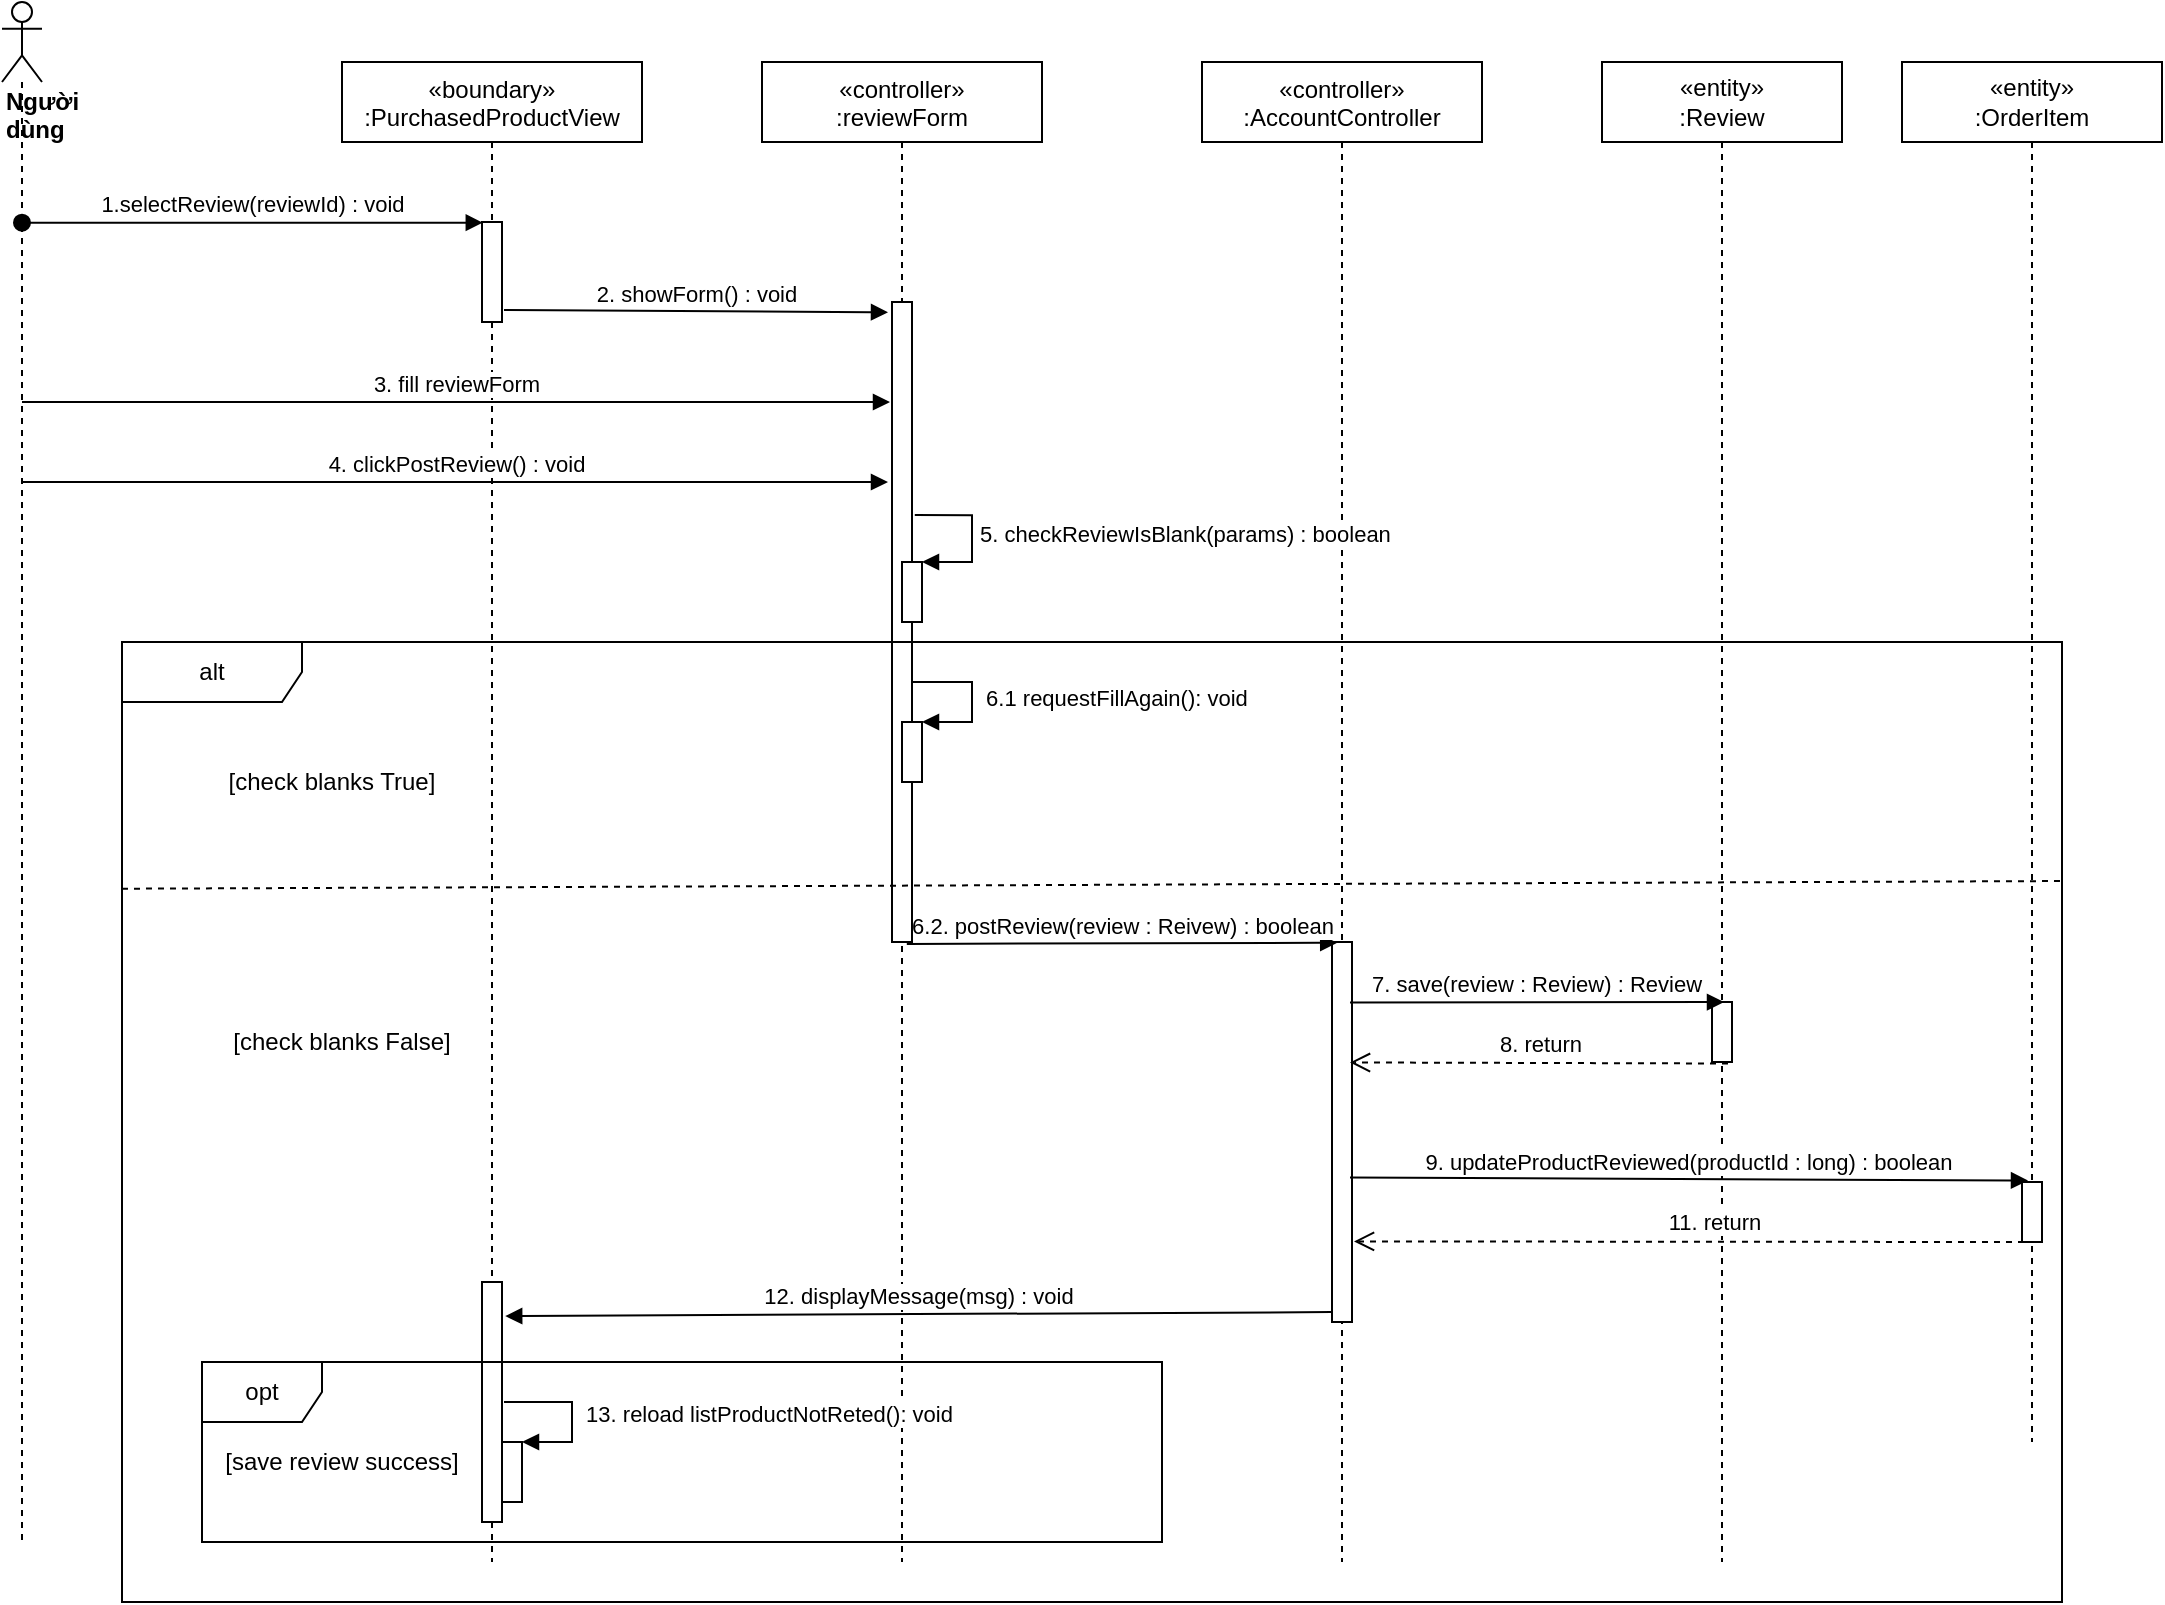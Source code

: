 <mxfile version="14.8.2" type="device"><diagram id="kgpKYQtTHZ0yAKxKKP6v" name="Page-1"><mxGraphModel dx="1038" dy="521" grid="1" gridSize="10" guides="1" tooltips="1" connect="1" arrows="1" fold="1" page="1" pageScale="1" pageWidth="850" pageHeight="1100" math="0" shadow="0"><root><mxCell id="0"/><mxCell id="1" parent="0"/><mxCell id="iVe8n8jMxYPN2y0XGjnA-1" value="«boundary»&#10;:PurchasedProductView" style="shape=umlLifeline;perimeter=lifelinePerimeter;container=1;collapsible=0;recursiveResize=0;rounded=0;shadow=0;strokeWidth=1;" parent="1" vertex="1"><mxGeometry x="250" y="80" width="150" height="750" as="geometry"/></mxCell><mxCell id="iVe8n8jMxYPN2y0XGjnA-2" value="" style="html=1;points=[];perimeter=orthogonalPerimeter;" parent="iVe8n8jMxYPN2y0XGjnA-1" vertex="1"><mxGeometry x="70" y="80" width="10" height="50" as="geometry"/></mxCell><mxCell id="iVe8n8jMxYPN2y0XGjnA-3" value="«controller»&#10;:AccountController" style="shape=umlLifeline;perimeter=lifelinePerimeter;container=1;collapsible=0;recursiveResize=0;rounded=0;shadow=0;strokeWidth=1;size=40;" parent="1" vertex="1"><mxGeometry x="680" y="80" width="140" height="750" as="geometry"/></mxCell><mxCell id="iVe8n8jMxYPN2y0XGjnA-4" value="" style="points=[];perimeter=orthogonalPerimeter;rounded=0;shadow=0;strokeWidth=1;" parent="iVe8n8jMxYPN2y0XGjnA-3" vertex="1"><mxGeometry x="65" y="440" width="10" height="190" as="geometry"/></mxCell><mxCell id="iVe8n8jMxYPN2y0XGjnA-5" value="&lt;div&gt;&lt;b&gt;Người dùng&lt;/b&gt;&lt;/div&gt;" style="shape=umlLifeline;participant=umlActor;perimeter=lifelinePerimeter;whiteSpace=wrap;html=1;container=1;collapsible=0;recursiveResize=0;verticalAlign=top;spacingTop=36;outlineConnect=0;align=left;" parent="1" vertex="1"><mxGeometry x="80" y="50" width="20" height="770" as="geometry"/></mxCell><mxCell id="iVe8n8jMxYPN2y0XGjnA-6" value="1.selectReview(reviewId) : void" style="html=1;verticalAlign=bottom;startArrow=oval;startFill=1;endArrow=block;startSize=8;entryX=0.04;entryY=0.007;entryDx=0;entryDy=0;entryPerimeter=0;" parent="1" source="iVe8n8jMxYPN2y0XGjnA-5" target="iVe8n8jMxYPN2y0XGjnA-2" edge="1"><mxGeometry width="60" relative="1" as="geometry"><mxPoint x="400" y="230" as="sourcePoint"/><mxPoint x="283" y="160" as="targetPoint"/></mxGeometry></mxCell><mxCell id="iVe8n8jMxYPN2y0XGjnA-7" value="&lt;span&gt;«entity»&lt;br&gt;&lt;/span&gt;:Review" style="shape=umlLifeline;perimeter=lifelinePerimeter;whiteSpace=wrap;html=1;container=1;collapsible=0;recursiveResize=0;outlineConnect=0;" parent="1" vertex="1"><mxGeometry x="880" y="80" width="120" height="750" as="geometry"/></mxCell><mxCell id="iVe8n8jMxYPN2y0XGjnA-8" value="" style="points=[];perimeter=orthogonalPerimeter;rounded=0;shadow=0;strokeWidth=1;" parent="iVe8n8jMxYPN2y0XGjnA-7" vertex="1"><mxGeometry x="55" y="470" width="10" height="30" as="geometry"/></mxCell><mxCell id="iVe8n8jMxYPN2y0XGjnA-9" value="7. save(review : Review) : Review" style="html=1;verticalAlign=bottom;endArrow=block;entryX=0.6;entryY=0;entryDx=0;entryDy=0;entryPerimeter=0;exitX=0.9;exitY=0.159;exitDx=0;exitDy=0;exitPerimeter=0;" parent="1" source="iVe8n8jMxYPN2y0XGjnA-4" target="iVe8n8jMxYPN2y0XGjnA-8" edge="1"><mxGeometry width="80" relative="1" as="geometry"><mxPoint x="884" y="500" as="sourcePoint"/><mxPoint x="840" y="430" as="targetPoint"/></mxGeometry></mxCell><mxCell id="iVe8n8jMxYPN2y0XGjnA-10" value="8. return" style="html=1;verticalAlign=bottom;endArrow=open;dashed=1;endSize=8;exitX=0.8;exitY=1.025;exitDx=0;exitDy=0;exitPerimeter=0;entryX=0.9;entryY=0.317;entryDx=0;entryDy=0;entryPerimeter=0;" parent="1" source="iVe8n8jMxYPN2y0XGjnA-8" target="iVe8n8jMxYPN2y0XGjnA-4" edge="1"><mxGeometry relative="1" as="geometry"><mxPoint x="840" y="430" as="sourcePoint"/><mxPoint x="770" y="581" as="targetPoint"/></mxGeometry></mxCell><mxCell id="iVe8n8jMxYPN2y0XGjnA-11" value="3. fill reviewForm" style="html=1;verticalAlign=bottom;endArrow=block;" parent="1" source="iVe8n8jMxYPN2y0XGjnA-5" edge="1"><mxGeometry width="80" relative="1" as="geometry"><mxPoint x="400" y="340" as="sourcePoint"/><mxPoint x="524" y="250" as="targetPoint"/></mxGeometry></mxCell><mxCell id="iVe8n8jMxYPN2y0XGjnA-12" value="6.2. postReview(review : Reivew) : boolean" style="html=1;verticalAlign=bottom;endArrow=block;entryX=0.26;entryY=0.002;entryDx=0;entryDy=0;entryPerimeter=0;exitX=0.74;exitY=1.003;exitDx=0;exitDy=0;exitPerimeter=0;" parent="1" source="iVe8n8jMxYPN2y0XGjnA-20" target="iVe8n8jMxYPN2y0XGjnA-4" edge="1"><mxGeometry width="80" relative="1" as="geometry"><mxPoint x="550" y="460" as="sourcePoint"/><mxPoint x="610" y="440" as="targetPoint"/></mxGeometry></mxCell><mxCell id="iVe8n8jMxYPN2y0XGjnA-13" value="4. clickPostReview() : void" style="html=1;verticalAlign=bottom;endArrow=block;" parent="1" source="iVe8n8jMxYPN2y0XGjnA-5" edge="1"><mxGeometry width="80" relative="1" as="geometry"><mxPoint x="420" y="440" as="sourcePoint"/><mxPoint x="523" y="290" as="targetPoint"/></mxGeometry></mxCell><mxCell id="iVe8n8jMxYPN2y0XGjnA-14" value="&lt;span&gt;«entity»&lt;br&gt;&lt;/span&gt;:OrderItem" style="shape=umlLifeline;perimeter=lifelinePerimeter;whiteSpace=wrap;html=1;container=1;collapsible=0;recursiveResize=0;outlineConnect=0;" parent="1" vertex="1"><mxGeometry x="1030" y="80" width="130" height="690" as="geometry"/></mxCell><mxCell id="iVe8n8jMxYPN2y0XGjnA-15" value="" style="points=[];perimeter=orthogonalPerimeter;rounded=0;shadow=0;strokeWidth=1;" parent="iVe8n8jMxYPN2y0XGjnA-14" vertex="1"><mxGeometry x="60" y="560" width="10" height="30" as="geometry"/></mxCell><mxCell id="iVe8n8jMxYPN2y0XGjnA-16" value="9. updateProductReviewed(productId : long) : boolean" style="html=1;verticalAlign=bottom;endArrow=block;entryX=0.3;entryY=-0.025;entryDx=0;entryDy=0;entryPerimeter=0;exitX=0.9;exitY=0.62;exitDx=0;exitDy=0;exitPerimeter=0;" parent="1" source="iVe8n8jMxYPN2y0XGjnA-4" target="iVe8n8jMxYPN2y0XGjnA-15" edge="1"><mxGeometry width="80" relative="1" as="geometry"><mxPoint x="770" y="639" as="sourcePoint"/><mxPoint x="990" y="523" as="targetPoint"/></mxGeometry></mxCell><mxCell id="iVe8n8jMxYPN2y0XGjnA-17" value="11. return" style="html=1;verticalAlign=bottom;endArrow=open;dashed=1;endSize=8;exitX=0.1;exitY=1;exitDx=0;exitDy=0;exitPerimeter=0;entryX=1.1;entryY=0.788;entryDx=0;entryDy=0;entryPerimeter=0;" parent="1" source="iVe8n8jMxYPN2y0XGjnA-15" target="iVe8n8jMxYPN2y0XGjnA-4" edge="1"><mxGeometry x="-0.071" y="-1" relative="1" as="geometry"><mxPoint x="740" y="530" as="sourcePoint"/><mxPoint x="660" y="530" as="targetPoint"/><mxPoint as="offset"/></mxGeometry></mxCell><mxCell id="iVe8n8jMxYPN2y0XGjnA-18" value="«controller»&#10;:reviewForm" style="shape=umlLifeline;perimeter=lifelinePerimeter;container=1;collapsible=0;recursiveResize=0;rounded=0;shadow=0;strokeWidth=1;size=40;" parent="1" vertex="1"><mxGeometry x="460" y="80" width="140" height="750" as="geometry"/></mxCell><mxCell id="iVe8n8jMxYPN2y0XGjnA-19" value="2. showForm() : void" style="html=1;verticalAlign=bottom;endArrow=block;exitX=1.1;exitY=0.88;exitDx=0;exitDy=0;exitPerimeter=0;entryX=-0.2;entryY=0.016;entryDx=0;entryDy=0;entryPerimeter=0;" parent="1" source="iVe8n8jMxYPN2y0XGjnA-2" target="iVe8n8jMxYPN2y0XGjnA-20" edge="1"><mxGeometry width="80" relative="1" as="geometry"><mxPoint x="520" y="230" as="sourcePoint"/><mxPoint x="500" y="230" as="targetPoint"/></mxGeometry></mxCell><mxCell id="iVe8n8jMxYPN2y0XGjnA-20" value="" style="html=1;points=[];perimeter=orthogonalPerimeter;" parent="1" vertex="1"><mxGeometry x="525" y="200" width="10" height="320" as="geometry"/></mxCell><mxCell id="iVe8n8jMxYPN2y0XGjnA-21" value="" style="html=1;points=[];perimeter=orthogonalPerimeter;" parent="1" vertex="1"><mxGeometry x="530" y="330" width="10" height="30" as="geometry"/></mxCell><mxCell id="iVe8n8jMxYPN2y0XGjnA-22" value="5. checkReviewIsBlank(params) : boolean" style="edgeStyle=orthogonalEdgeStyle;html=1;align=left;spacingLeft=2;endArrow=block;rounded=0;entryX=1;entryY=0;exitX=1.14;exitY=0.333;exitDx=0;exitDy=0;exitPerimeter=0;" parent="1" source="iVe8n8jMxYPN2y0XGjnA-20" target="iVe8n8jMxYPN2y0XGjnA-21" edge="1"><mxGeometry relative="1" as="geometry"><mxPoint x="535" y="240" as="sourcePoint"/><Array as="points"><mxPoint x="565" y="307"/><mxPoint x="565" y="330"/></Array></mxGeometry></mxCell><mxCell id="iVe8n8jMxYPN2y0XGjnA-24" value="alt" style="shape=umlFrame;whiteSpace=wrap;html=1;width=90;height=30;" parent="1" vertex="1"><mxGeometry x="140" y="370" width="970" height="480" as="geometry"/></mxCell><mxCell id="iVe8n8jMxYPN2y0XGjnA-27" value="" style="html=1;points=[];perimeter=orthogonalPerimeter;" parent="1" vertex="1"><mxGeometry x="320" y="690" width="10" height="120" as="geometry"/></mxCell><mxCell id="msDisQbn74u0KJJ4Xv2a-1" value="&lt;span style=&quot;font-family: &amp;#34;helvetica&amp;#34;&quot;&gt;12. displayMessage(msg) : void&lt;/span&gt;" style="html=1;verticalAlign=bottom;endArrow=block;exitX=-0.02;exitY=0.974;exitDx=0;exitDy=0;exitPerimeter=0;entryX=1.16;entryY=0.142;entryDx=0;entryDy=0;entryPerimeter=0;" parent="1" source="iVe8n8jMxYPN2y0XGjnA-4" target="iVe8n8jMxYPN2y0XGjnA-27" edge="1"><mxGeometry width="80" relative="1" as="geometry"><mxPoint x="690" y="712" as="sourcePoint"/><mxPoint x="340" y="713" as="targetPoint"/></mxGeometry></mxCell><mxCell id="wSrLmRoJB1062Mpv4hSu-1" value="" style="html=1;points=[];perimeter=orthogonalPerimeter;" parent="1" vertex="1"><mxGeometry x="530" y="410" width="10" height="30" as="geometry"/></mxCell><mxCell id="wSrLmRoJB1062Mpv4hSu-2" value="&amp;nbsp;6.1 requestFillAgain(): void" style="edgeStyle=orthogonalEdgeStyle;html=1;align=left;spacingLeft=2;endArrow=block;rounded=0;entryX=1;entryY=0;" parent="1" target="wSrLmRoJB1062Mpv4hSu-1" edge="1"><mxGeometry relative="1" as="geometry"><mxPoint x="535" y="390" as="sourcePoint"/><Array as="points"><mxPoint x="565" y="390"/></Array></mxGeometry></mxCell><mxCell id="wSrLmRoJB1062Mpv4hSu-3" value="" style="endArrow=none;dashed=1;html=1;entryX=0.999;entryY=0.249;entryDx=0;entryDy=0;entryPerimeter=0;exitX=0;exitY=0.257;exitDx=0;exitDy=0;exitPerimeter=0;" parent="1" source="iVe8n8jMxYPN2y0XGjnA-24" target="iVe8n8jMxYPN2y0XGjnA-24" edge="1"><mxGeometry width="50" height="50" relative="1" as="geometry"><mxPoint x="160" y="477" as="sourcePoint"/><mxPoint x="1130" y="470" as="targetPoint"/></mxGeometry></mxCell><mxCell id="wSrLmRoJB1062Mpv4hSu-4" value="[check blanks True]" style="text;html=1;strokeColor=none;fillColor=none;align=center;verticalAlign=middle;whiteSpace=wrap;rounded=0;" parent="1" vertex="1"><mxGeometry x="190" y="430" width="110" height="20" as="geometry"/></mxCell><mxCell id="wSrLmRoJB1062Mpv4hSu-5" value="[check blanks False]" style="text;html=1;strokeColor=none;fillColor=none;align=center;verticalAlign=middle;whiteSpace=wrap;rounded=0;" parent="1" vertex="1"><mxGeometry x="190" y="560" width="120" height="20" as="geometry"/></mxCell><mxCell id="nDuJMzEyloz541cLllH2-1" value="" style="html=1;points=[];perimeter=orthogonalPerimeter;" parent="1" vertex="1"><mxGeometry x="330" y="770" width="10" height="30" as="geometry"/></mxCell><mxCell id="nDuJMzEyloz541cLllH2-2" value="&amp;nbsp;13. reload listProductNotReted(): void" style="edgeStyle=orthogonalEdgeStyle;html=1;align=left;spacingLeft=2;endArrow=block;rounded=0;entryX=1;entryY=0;" parent="1" target="nDuJMzEyloz541cLllH2-1" edge="1"><mxGeometry relative="1" as="geometry"><mxPoint x="331" y="750" as="sourcePoint"/><Array as="points"><mxPoint x="331" y="750"/><mxPoint x="365" y="750"/><mxPoint x="365" y="770"/></Array></mxGeometry></mxCell><mxCell id="nDuJMzEyloz541cLllH2-3" value="opt" style="shape=umlFrame;whiteSpace=wrap;html=1;" parent="1" vertex="1"><mxGeometry x="180" y="730" width="480" height="90" as="geometry"/></mxCell><mxCell id="nDuJMzEyloz541cLllH2-4" value="[save review success]" style="text;html=1;strokeColor=none;fillColor=none;align=center;verticalAlign=middle;whiteSpace=wrap;rounded=0;" parent="1" vertex="1"><mxGeometry x="190" y="770" width="120" height="20" as="geometry"/></mxCell></root></mxGraphModel></diagram></mxfile>